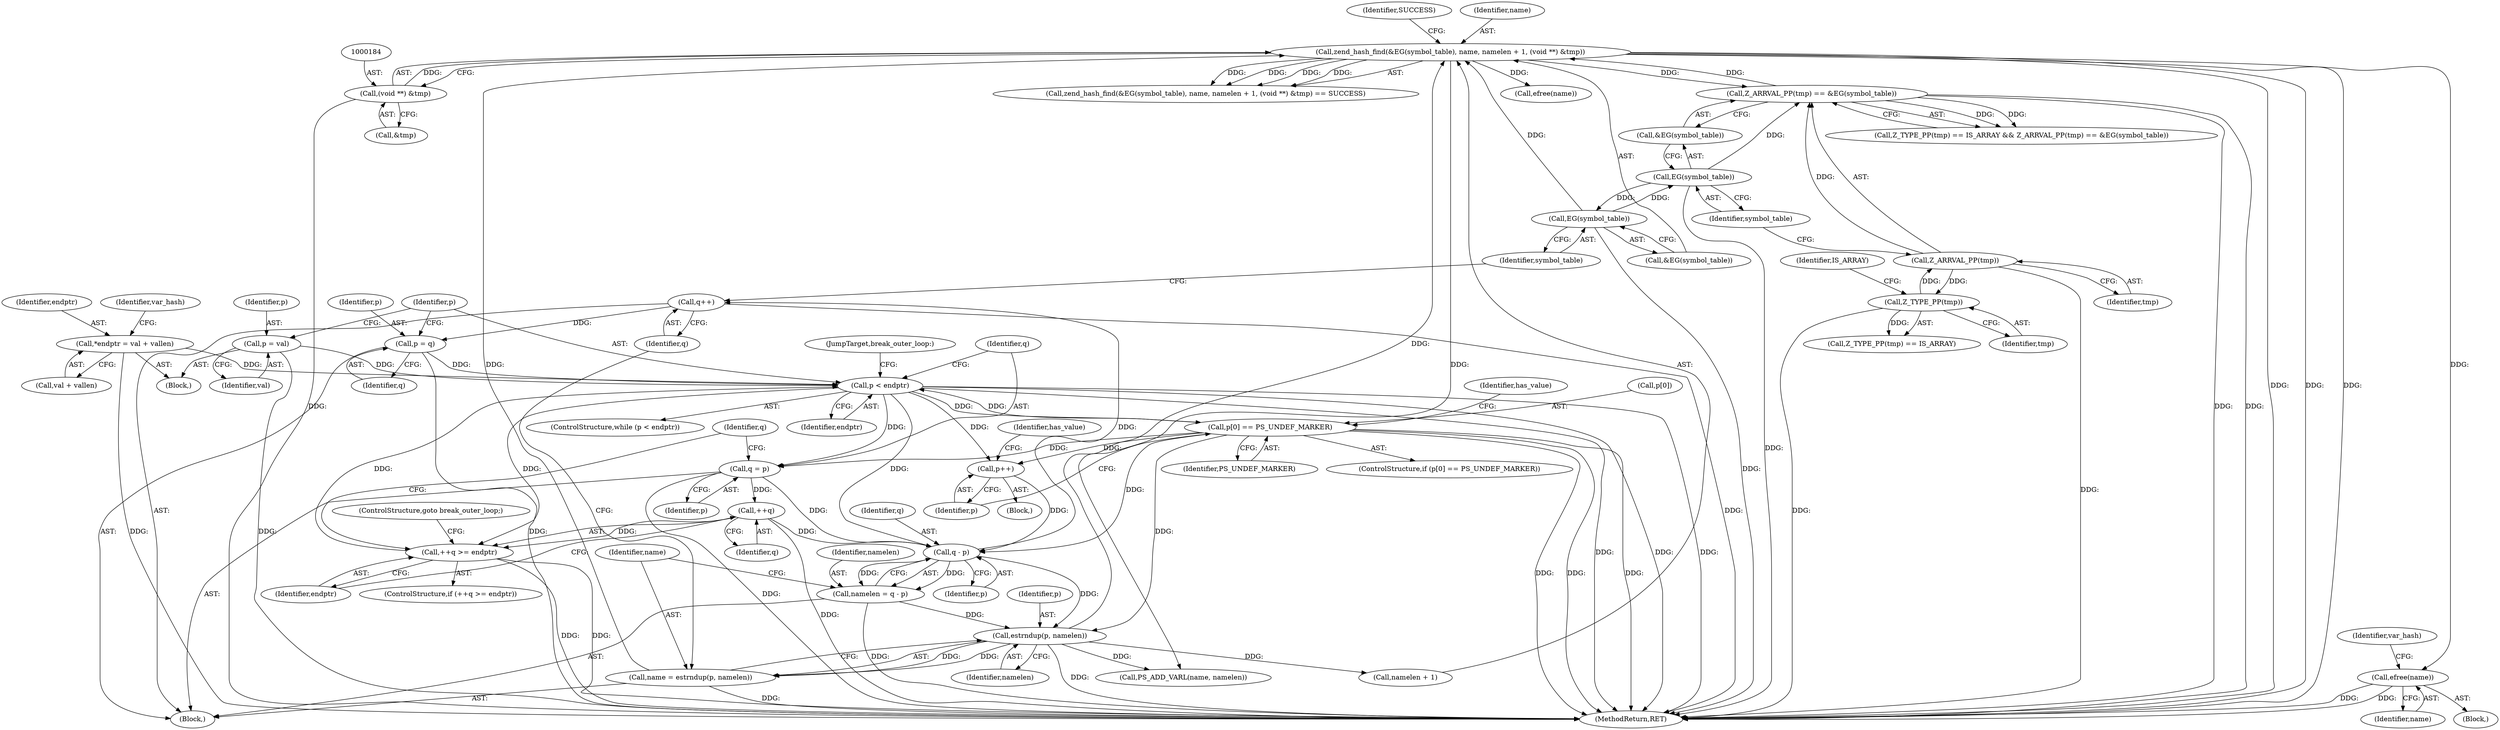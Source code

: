 digraph "0_php-src_8763c6090d627d8bb0ee1d030c30e58f406be9ce?w=1_0@API" {
"1000227" [label="(Call,efree(name))"];
"1000175" [label="(Call,zend_hash_find(&EG(symbol_table), name, namelen + 1, (void **) &tmp))"];
"1000196" [label="(Call,Z_ARRVAL_PP(tmp) == &EG(symbol_table))"];
"1000197" [label="(Call,Z_ARRVAL_PP(tmp))"];
"1000193" [label="(Call,Z_TYPE_PP(tmp))"];
"1000200" [label="(Call,EG(symbol_table))"];
"1000177" [label="(Call,EG(symbol_table))"];
"1000166" [label="(Call,name = estrndup(p, namelen))"];
"1000168" [label="(Call,estrndup(p, namelen))"];
"1000145" [label="(Call,p[0] == PS_UNDEF_MARKER)"];
"1000124" [label="(Call,p < endptr)"];
"1000239" [label="(Call,p = q)"];
"1000171" [label="(Call,q++)"];
"1000163" [label="(Call,q - p)"];
"1000129" [label="(Call,q = p)"];
"1000140" [label="(Call,++q)"];
"1000151" [label="(Call,p++)"];
"1000120" [label="(Call,p = val)"];
"1000139" [label="(Call,++q >= endptr)"];
"1000109" [label="(Call,*endptr = val + vallen)"];
"1000161" [label="(Call,namelen = q - p)"];
"1000183" [label="(Call,(void **) &tmp)"];
"1000110" [label="(Identifier,endptr)"];
"1000199" [label="(Call,&EG(symbol_table))"];
"1000159" [label="(Identifier,has_value)"];
"1000170" [label="(Identifier,namelen)"];
"1000177" [label="(Call,EG(symbol_table))"];
"1000166" [label="(Call,name = estrndup(p, namelen))"];
"1000241" [label="(Identifier,q)"];
"1000227" [label="(Call,efree(name))"];
"1000142" [label="(Identifier,endptr)"];
"1000178" [label="(Identifier,symbol_table)"];
"1000162" [label="(Identifier,namelen)"];
"1000174" [label="(Call,zend_hash_find(&EG(symbol_table), name, namelen + 1, (void **) &tmp) == SUCCESS)"];
"1000169" [label="(Identifier,p)"];
"1000163" [label="(Call,q - p)"];
"1000151" [label="(Call,p++)"];
"1000247" [label="(MethodReturn,RET)"];
"1000194" [label="(Identifier,tmp)"];
"1000119" [label="(Identifier,var_hash)"];
"1000172" [label="(Identifier,q)"];
"1000124" [label="(Call,p < endptr)"];
"1000130" [label="(Identifier,q)"];
"1000233" [label="(Call,PS_ADD_VARL(name, namelen))"];
"1000175" [label="(Call,zend_hash_find(&EG(symbol_table), name, namelen + 1, (void **) &tmp))"];
"1000197" [label="(Call,Z_ARRVAL_PP(tmp))"];
"1000239" [label="(Call,p = q)"];
"1000228" [label="(Identifier,name)"];
"1000123" [label="(ControlStructure,while (p < endptr))"];
"1000131" [label="(Identifier,p)"];
"1000187" [label="(Identifier,SUCCESS)"];
"1000122" [label="(Identifier,val)"];
"1000126" [label="(Identifier,endptr)"];
"1000109" [label="(Call,*endptr = val + vallen)"];
"1000191" [label="(Call,Z_TYPE_PP(tmp) == IS_ARRAY && Z_ARRVAL_PP(tmp) == &EG(symbol_table))"];
"1000164" [label="(Identifier,q)"];
"1000154" [label="(Identifier,has_value)"];
"1000127" [label="(Block,)"];
"1000161" [label="(Call,namelen = q - p)"];
"1000141" [label="(Identifier,q)"];
"1000196" [label="(Call,Z_ARRVAL_PP(tmp) == &EG(symbol_table))"];
"1000152" [label="(Identifier,p)"];
"1000120" [label="(Call,p = val)"];
"1000111" [label="(Call,val + vallen)"];
"1000139" [label="(Call,++q >= endptr)"];
"1000237" [label="(Call,efree(name))"];
"1000176" [label="(Call,&EG(symbol_table))"];
"1000193" [label="(Call,Z_TYPE_PP(tmp))"];
"1000149" [label="(Identifier,PS_UNDEF_MARKER)"];
"1000145" [label="(Call,p[0] == PS_UNDEF_MARKER)"];
"1000165" [label="(Identifier,p)"];
"1000140" [label="(Call,++q)"];
"1000192" [label="(Call,Z_TYPE_PP(tmp) == IS_ARRAY)"];
"1000240" [label="(Identifier,p)"];
"1000230" [label="(Identifier,var_hash)"];
"1000221" [label="(Block,)"];
"1000143" [label="(ControlStructure,goto break_outer_loop;)"];
"1000183" [label="(Call,(void **) &tmp)"];
"1000121" [label="(Identifier,p)"];
"1000129" [label="(Call,q = p)"];
"1000180" [label="(Call,namelen + 1)"];
"1000144" [label="(ControlStructure,if (p[0] == PS_UNDEF_MARKER))"];
"1000104" [label="(Block,)"];
"1000201" [label="(Identifier,symbol_table)"];
"1000200" [label="(Call,EG(symbol_table))"];
"1000242" [label="(JumpTarget,break_outer_loop:)"];
"1000146" [label="(Call,p[0])"];
"1000135" [label="(Identifier,q)"];
"1000150" [label="(Block,)"];
"1000167" [label="(Identifier,name)"];
"1000125" [label="(Identifier,p)"];
"1000171" [label="(Call,q++)"];
"1000195" [label="(Identifier,IS_ARRAY)"];
"1000168" [label="(Call,estrndup(p, namelen))"];
"1000185" [label="(Call,&tmp)"];
"1000198" [label="(Identifier,tmp)"];
"1000138" [label="(ControlStructure,if (++q >= endptr))"];
"1000179" [label="(Identifier,name)"];
"1000227" -> "1000221"  [label="AST: "];
"1000227" -> "1000228"  [label="CFG: "];
"1000228" -> "1000227"  [label="AST: "];
"1000230" -> "1000227"  [label="CFG: "];
"1000227" -> "1000247"  [label="DDG: "];
"1000227" -> "1000247"  [label="DDG: "];
"1000175" -> "1000227"  [label="DDG: "];
"1000175" -> "1000174"  [label="AST: "];
"1000175" -> "1000183"  [label="CFG: "];
"1000176" -> "1000175"  [label="AST: "];
"1000179" -> "1000175"  [label="AST: "];
"1000180" -> "1000175"  [label="AST: "];
"1000183" -> "1000175"  [label="AST: "];
"1000187" -> "1000175"  [label="CFG: "];
"1000175" -> "1000247"  [label="DDG: "];
"1000175" -> "1000247"  [label="DDG: "];
"1000175" -> "1000247"  [label="DDG: "];
"1000175" -> "1000174"  [label="DDG: "];
"1000175" -> "1000174"  [label="DDG: "];
"1000175" -> "1000174"  [label="DDG: "];
"1000175" -> "1000174"  [label="DDG: "];
"1000196" -> "1000175"  [label="DDG: "];
"1000177" -> "1000175"  [label="DDG: "];
"1000166" -> "1000175"  [label="DDG: "];
"1000168" -> "1000175"  [label="DDG: "];
"1000183" -> "1000175"  [label="DDG: "];
"1000175" -> "1000196"  [label="DDG: "];
"1000175" -> "1000233"  [label="DDG: "];
"1000175" -> "1000237"  [label="DDG: "];
"1000196" -> "1000191"  [label="AST: "];
"1000196" -> "1000199"  [label="CFG: "];
"1000197" -> "1000196"  [label="AST: "];
"1000199" -> "1000196"  [label="AST: "];
"1000191" -> "1000196"  [label="CFG: "];
"1000196" -> "1000247"  [label="DDG: "];
"1000196" -> "1000247"  [label="DDG: "];
"1000196" -> "1000191"  [label="DDG: "];
"1000196" -> "1000191"  [label="DDG: "];
"1000197" -> "1000196"  [label="DDG: "];
"1000200" -> "1000196"  [label="DDG: "];
"1000197" -> "1000198"  [label="CFG: "];
"1000198" -> "1000197"  [label="AST: "];
"1000201" -> "1000197"  [label="CFG: "];
"1000197" -> "1000247"  [label="DDG: "];
"1000197" -> "1000193"  [label="DDG: "];
"1000193" -> "1000197"  [label="DDG: "];
"1000193" -> "1000192"  [label="AST: "];
"1000193" -> "1000194"  [label="CFG: "];
"1000194" -> "1000193"  [label="AST: "];
"1000195" -> "1000193"  [label="CFG: "];
"1000193" -> "1000247"  [label="DDG: "];
"1000193" -> "1000192"  [label="DDG: "];
"1000200" -> "1000199"  [label="AST: "];
"1000200" -> "1000201"  [label="CFG: "];
"1000201" -> "1000200"  [label="AST: "];
"1000199" -> "1000200"  [label="CFG: "];
"1000200" -> "1000247"  [label="DDG: "];
"1000200" -> "1000177"  [label="DDG: "];
"1000177" -> "1000200"  [label="DDG: "];
"1000177" -> "1000176"  [label="AST: "];
"1000177" -> "1000178"  [label="CFG: "];
"1000178" -> "1000177"  [label="AST: "];
"1000176" -> "1000177"  [label="CFG: "];
"1000177" -> "1000247"  [label="DDG: "];
"1000166" -> "1000127"  [label="AST: "];
"1000166" -> "1000168"  [label="CFG: "];
"1000167" -> "1000166"  [label="AST: "];
"1000168" -> "1000166"  [label="AST: "];
"1000172" -> "1000166"  [label="CFG: "];
"1000166" -> "1000247"  [label="DDG: "];
"1000168" -> "1000166"  [label="DDG: "];
"1000168" -> "1000166"  [label="DDG: "];
"1000168" -> "1000170"  [label="CFG: "];
"1000169" -> "1000168"  [label="AST: "];
"1000170" -> "1000168"  [label="AST: "];
"1000168" -> "1000247"  [label="DDG: "];
"1000145" -> "1000168"  [label="DDG: "];
"1000163" -> "1000168"  [label="DDG: "];
"1000161" -> "1000168"  [label="DDG: "];
"1000168" -> "1000180"  [label="DDG: "];
"1000168" -> "1000233"  [label="DDG: "];
"1000145" -> "1000144"  [label="AST: "];
"1000145" -> "1000149"  [label="CFG: "];
"1000146" -> "1000145"  [label="AST: "];
"1000149" -> "1000145"  [label="AST: "];
"1000152" -> "1000145"  [label="CFG: "];
"1000159" -> "1000145"  [label="CFG: "];
"1000145" -> "1000247"  [label="DDG: "];
"1000145" -> "1000247"  [label="DDG: "];
"1000145" -> "1000247"  [label="DDG: "];
"1000145" -> "1000124"  [label="DDG: "];
"1000145" -> "1000129"  [label="DDG: "];
"1000124" -> "1000145"  [label="DDG: "];
"1000145" -> "1000151"  [label="DDG: "];
"1000145" -> "1000163"  [label="DDG: "];
"1000124" -> "1000123"  [label="AST: "];
"1000124" -> "1000126"  [label="CFG: "];
"1000125" -> "1000124"  [label="AST: "];
"1000126" -> "1000124"  [label="AST: "];
"1000130" -> "1000124"  [label="CFG: "];
"1000242" -> "1000124"  [label="CFG: "];
"1000124" -> "1000247"  [label="DDG: "];
"1000124" -> "1000247"  [label="DDG: "];
"1000124" -> "1000247"  [label="DDG: "];
"1000239" -> "1000124"  [label="DDG: "];
"1000120" -> "1000124"  [label="DDG: "];
"1000139" -> "1000124"  [label="DDG: "];
"1000109" -> "1000124"  [label="DDG: "];
"1000124" -> "1000129"  [label="DDG: "];
"1000124" -> "1000139"  [label="DDG: "];
"1000124" -> "1000151"  [label="DDG: "];
"1000124" -> "1000163"  [label="DDG: "];
"1000239" -> "1000127"  [label="AST: "];
"1000239" -> "1000241"  [label="CFG: "];
"1000240" -> "1000239"  [label="AST: "];
"1000241" -> "1000239"  [label="AST: "];
"1000125" -> "1000239"  [label="CFG: "];
"1000239" -> "1000247"  [label="DDG: "];
"1000171" -> "1000239"  [label="DDG: "];
"1000171" -> "1000127"  [label="AST: "];
"1000171" -> "1000172"  [label="CFG: "];
"1000172" -> "1000171"  [label="AST: "];
"1000178" -> "1000171"  [label="CFG: "];
"1000171" -> "1000247"  [label="DDG: "];
"1000163" -> "1000171"  [label="DDG: "];
"1000163" -> "1000161"  [label="AST: "];
"1000163" -> "1000165"  [label="CFG: "];
"1000164" -> "1000163"  [label="AST: "];
"1000165" -> "1000163"  [label="AST: "];
"1000161" -> "1000163"  [label="CFG: "];
"1000163" -> "1000161"  [label="DDG: "];
"1000163" -> "1000161"  [label="DDG: "];
"1000129" -> "1000163"  [label="DDG: "];
"1000140" -> "1000163"  [label="DDG: "];
"1000151" -> "1000163"  [label="DDG: "];
"1000129" -> "1000127"  [label="AST: "];
"1000129" -> "1000131"  [label="CFG: "];
"1000130" -> "1000129"  [label="AST: "];
"1000131" -> "1000129"  [label="AST: "];
"1000135" -> "1000129"  [label="CFG: "];
"1000129" -> "1000247"  [label="DDG: "];
"1000129" -> "1000140"  [label="DDG: "];
"1000140" -> "1000139"  [label="AST: "];
"1000140" -> "1000141"  [label="CFG: "];
"1000141" -> "1000140"  [label="AST: "];
"1000142" -> "1000140"  [label="CFG: "];
"1000140" -> "1000247"  [label="DDG: "];
"1000140" -> "1000139"  [label="DDG: "];
"1000151" -> "1000150"  [label="AST: "];
"1000151" -> "1000152"  [label="CFG: "];
"1000152" -> "1000151"  [label="AST: "];
"1000154" -> "1000151"  [label="CFG: "];
"1000120" -> "1000104"  [label="AST: "];
"1000120" -> "1000122"  [label="CFG: "];
"1000121" -> "1000120"  [label="AST: "];
"1000122" -> "1000120"  [label="AST: "];
"1000125" -> "1000120"  [label="CFG: "];
"1000120" -> "1000247"  [label="DDG: "];
"1000139" -> "1000138"  [label="AST: "];
"1000139" -> "1000142"  [label="CFG: "];
"1000142" -> "1000139"  [label="AST: "];
"1000135" -> "1000139"  [label="CFG: "];
"1000143" -> "1000139"  [label="CFG: "];
"1000139" -> "1000247"  [label="DDG: "];
"1000139" -> "1000247"  [label="DDG: "];
"1000109" -> "1000104"  [label="AST: "];
"1000109" -> "1000111"  [label="CFG: "];
"1000110" -> "1000109"  [label="AST: "];
"1000111" -> "1000109"  [label="AST: "];
"1000119" -> "1000109"  [label="CFG: "];
"1000109" -> "1000247"  [label="DDG: "];
"1000161" -> "1000127"  [label="AST: "];
"1000162" -> "1000161"  [label="AST: "];
"1000167" -> "1000161"  [label="CFG: "];
"1000161" -> "1000247"  [label="DDG: "];
"1000183" -> "1000185"  [label="CFG: "];
"1000184" -> "1000183"  [label="AST: "];
"1000185" -> "1000183"  [label="AST: "];
"1000183" -> "1000247"  [label="DDG: "];
}
